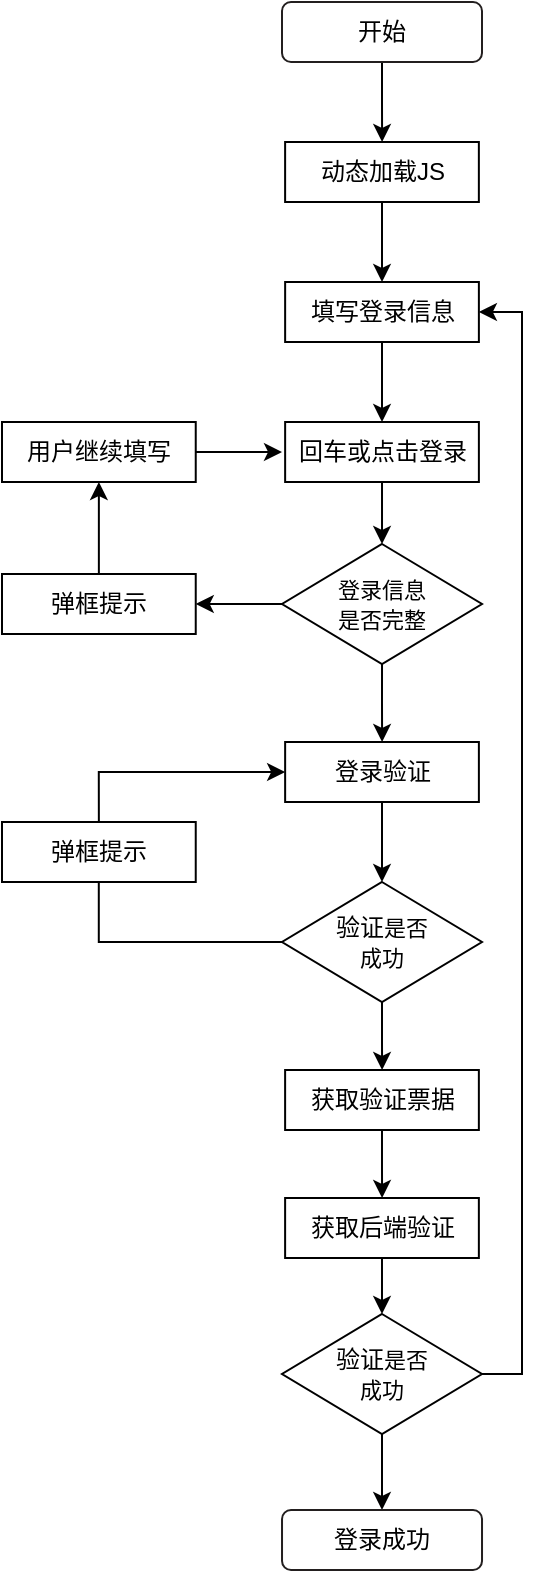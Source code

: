 <mxfile version="21.0.10" type="github"><diagram name="第 1 页" id="4E0xQ6_042paJjNKjndj"><mxGraphModel dx="574" dy="283" grid="1" gridSize="10" guides="1" tooltips="1" connect="1" arrows="1" fold="1" page="1" pageScale="1" pageWidth="827" pageHeight="1169" math="0" shadow="0"><root><mxCell id="0"/><mxCell id="1" parent="0"/><mxCell id="2JUTfZ1AsrOsC6TCc1Ma-3" style="edgeStyle=orthogonalEdgeStyle;rounded=0;orthogonalLoop=1;jettySize=auto;html=1;exitX=0.5;exitY=1;exitDx=0;exitDy=0;" edge="1" parent="1" source="2JUTfZ1AsrOsC6TCc1Ma-1" target="2JUTfZ1AsrOsC6TCc1Ma-2"><mxGeometry relative="1" as="geometry"/></mxCell><mxCell id="2JUTfZ1AsrOsC6TCc1Ma-1" value="开始" style="rounded=1;whiteSpace=wrap;html=1;strokeWidth=1;strokeColor=#231f1f;" vertex="1" parent="1"><mxGeometry x="340" y="96" width="100" height="30" as="geometry"/></mxCell><mxCell id="2JUTfZ1AsrOsC6TCc1Ma-40" style="edgeStyle=orthogonalEdgeStyle;rounded=0;orthogonalLoop=1;jettySize=auto;html=1;exitX=0.5;exitY=1;exitDx=0;exitDy=0;entryX=0.5;entryY=0;entryDx=0;entryDy=0;" edge="1" parent="1" source="2JUTfZ1AsrOsC6TCc1Ma-2" target="2JUTfZ1AsrOsC6TCc1Ma-37"><mxGeometry relative="1" as="geometry"/></mxCell><mxCell id="2JUTfZ1AsrOsC6TCc1Ma-2" value="动态加载JS" style="rounded=0;whiteSpace=wrap;html=1;" vertex="1" parent="1"><mxGeometry x="341.56" y="166" width="96.87" height="30" as="geometry"/></mxCell><mxCell id="2JUTfZ1AsrOsC6TCc1Ma-8" style="edgeStyle=orthogonalEdgeStyle;rounded=0;orthogonalLoop=1;jettySize=auto;html=1;exitX=0.5;exitY=1;exitDx=0;exitDy=0;entryX=0.5;entryY=0;entryDx=0;entryDy=0;" edge="1" parent="1" source="2JUTfZ1AsrOsC6TCc1Ma-5" target="2JUTfZ1AsrOsC6TCc1Ma-7"><mxGeometry relative="1" as="geometry"/></mxCell><mxCell id="2JUTfZ1AsrOsC6TCc1Ma-5" value="回车或点击登录" style="rounded=0;whiteSpace=wrap;html=1;" vertex="1" parent="1"><mxGeometry x="341.57" y="306" width="96.87" height="30" as="geometry"/></mxCell><mxCell id="2JUTfZ1AsrOsC6TCc1Ma-11" style="edgeStyle=orthogonalEdgeStyle;rounded=0;orthogonalLoop=1;jettySize=auto;html=1;exitX=0;exitY=0.5;exitDx=0;exitDy=0;entryX=1;entryY=0.5;entryDx=0;entryDy=0;" edge="1" parent="1" source="2JUTfZ1AsrOsC6TCc1Ma-7" target="2JUTfZ1AsrOsC6TCc1Ma-9"><mxGeometry relative="1" as="geometry"/></mxCell><mxCell id="2JUTfZ1AsrOsC6TCc1Ma-17" style="edgeStyle=orthogonalEdgeStyle;rounded=0;orthogonalLoop=1;jettySize=auto;html=1;exitX=0.5;exitY=1;exitDx=0;exitDy=0;" edge="1" parent="1" source="2JUTfZ1AsrOsC6TCc1Ma-7" target="2JUTfZ1AsrOsC6TCc1Ma-16"><mxGeometry relative="1" as="geometry"/></mxCell><mxCell id="2JUTfZ1AsrOsC6TCc1Ma-7" value="&lt;font style=&quot;font-size: 11px;&quot;&gt;登录信息&lt;br&gt;是否完整&lt;/font&gt;" style="rhombus;whiteSpace=wrap;html=1;" vertex="1" parent="1"><mxGeometry x="340.01" y="367" width="100" height="60" as="geometry"/></mxCell><mxCell id="2JUTfZ1AsrOsC6TCc1Ma-12" style="edgeStyle=orthogonalEdgeStyle;rounded=0;orthogonalLoop=1;jettySize=auto;html=1;exitX=0.5;exitY=0;exitDx=0;exitDy=0;entryX=0.5;entryY=1;entryDx=0;entryDy=0;" edge="1" parent="1" source="2JUTfZ1AsrOsC6TCc1Ma-9" target="2JUTfZ1AsrOsC6TCc1Ma-10"><mxGeometry relative="1" as="geometry"/></mxCell><mxCell id="2JUTfZ1AsrOsC6TCc1Ma-9" value="弹框提示" style="rounded=0;whiteSpace=wrap;html=1;" vertex="1" parent="1"><mxGeometry x="200" y="382" width="96.87" height="30" as="geometry"/></mxCell><mxCell id="2JUTfZ1AsrOsC6TCc1Ma-15" style="edgeStyle=orthogonalEdgeStyle;rounded=0;orthogonalLoop=1;jettySize=auto;html=1;exitX=1;exitY=0.5;exitDx=0;exitDy=0;" edge="1" parent="1" source="2JUTfZ1AsrOsC6TCc1Ma-10"><mxGeometry relative="1" as="geometry"><mxPoint x="340" y="321.048" as="targetPoint"/></mxGeometry></mxCell><mxCell id="2JUTfZ1AsrOsC6TCc1Ma-10" value="用户继续填写" style="rounded=0;whiteSpace=wrap;html=1;" vertex="1" parent="1"><mxGeometry x="200" y="306" width="96.87" height="30" as="geometry"/></mxCell><mxCell id="2JUTfZ1AsrOsC6TCc1Ma-21" style="edgeStyle=orthogonalEdgeStyle;rounded=0;orthogonalLoop=1;jettySize=auto;html=1;exitX=0.5;exitY=1;exitDx=0;exitDy=0;entryX=0.5;entryY=0;entryDx=0;entryDy=0;" edge="1" parent="1" source="2JUTfZ1AsrOsC6TCc1Ma-16" target="2JUTfZ1AsrOsC6TCc1Ma-20"><mxGeometry relative="1" as="geometry"/></mxCell><mxCell id="2JUTfZ1AsrOsC6TCc1Ma-16" value="登录验证" style="rounded=0;whiteSpace=wrap;html=1;" vertex="1" parent="1"><mxGeometry x="341.57" y="466" width="96.87" height="30" as="geometry"/></mxCell><mxCell id="2JUTfZ1AsrOsC6TCc1Ma-30" style="edgeStyle=orthogonalEdgeStyle;rounded=0;orthogonalLoop=1;jettySize=auto;html=1;exitX=0;exitY=0.5;exitDx=0;exitDy=0;entryX=0.5;entryY=1;entryDx=0;entryDy=0;" edge="1" parent="1" source="2JUTfZ1AsrOsC6TCc1Ma-20" target="2JUTfZ1AsrOsC6TCc1Ma-24"><mxGeometry relative="1" as="geometry"/></mxCell><mxCell id="2JUTfZ1AsrOsC6TCc1Ma-31" style="edgeStyle=orthogonalEdgeStyle;rounded=0;orthogonalLoop=1;jettySize=auto;html=1;exitX=0.5;exitY=1;exitDx=0;exitDy=0;" edge="1" parent="1" source="2JUTfZ1AsrOsC6TCc1Ma-20" target="2JUTfZ1AsrOsC6TCc1Ma-22"><mxGeometry relative="1" as="geometry"/></mxCell><mxCell id="2JUTfZ1AsrOsC6TCc1Ma-20" value="验证&lt;span style=&quot;font-size: 11px;&quot;&gt;是否&lt;/span&gt;&lt;span style=&quot;font-size: 11px;&quot;&gt;&lt;br&gt;成功&lt;/span&gt;" style="rhombus;whiteSpace=wrap;html=1;" vertex="1" parent="1"><mxGeometry x="340" y="536" width="100" height="60" as="geometry"/></mxCell><mxCell id="2JUTfZ1AsrOsC6TCc1Ma-33" style="edgeStyle=orthogonalEdgeStyle;rounded=0;orthogonalLoop=1;jettySize=auto;html=1;exitX=0.5;exitY=1;exitDx=0;exitDy=0;" edge="1" parent="1" source="2JUTfZ1AsrOsC6TCc1Ma-22" target="2JUTfZ1AsrOsC6TCc1Ma-32"><mxGeometry relative="1" as="geometry"/></mxCell><mxCell id="2JUTfZ1AsrOsC6TCc1Ma-22" value="获取验证票据" style="rounded=0;whiteSpace=wrap;html=1;" vertex="1" parent="1"><mxGeometry x="341.56" y="630" width="96.87" height="30" as="geometry"/></mxCell><mxCell id="2JUTfZ1AsrOsC6TCc1Ma-29" style="edgeStyle=orthogonalEdgeStyle;rounded=0;orthogonalLoop=1;jettySize=auto;html=1;exitX=0.5;exitY=0;exitDx=0;exitDy=0;entryX=0;entryY=0.5;entryDx=0;entryDy=0;" edge="1" parent="1" source="2JUTfZ1AsrOsC6TCc1Ma-24" target="2JUTfZ1AsrOsC6TCc1Ma-16"><mxGeometry relative="1" as="geometry"/></mxCell><mxCell id="2JUTfZ1AsrOsC6TCc1Ma-24" value="弹框提示" style="rounded=0;whiteSpace=wrap;html=1;" vertex="1" parent="1"><mxGeometry x="200" y="506" width="96.87" height="30" as="geometry"/></mxCell><mxCell id="2JUTfZ1AsrOsC6TCc1Ma-35" style="edgeStyle=orthogonalEdgeStyle;rounded=0;orthogonalLoop=1;jettySize=auto;html=1;exitX=0.5;exitY=1;exitDx=0;exitDy=0;entryX=0.5;entryY=0;entryDx=0;entryDy=0;" edge="1" parent="1" source="2JUTfZ1AsrOsC6TCc1Ma-32" target="2JUTfZ1AsrOsC6TCc1Ma-34"><mxGeometry relative="1" as="geometry"/></mxCell><mxCell id="2JUTfZ1AsrOsC6TCc1Ma-32" value="获取后端验证" style="rounded=0;whiteSpace=wrap;html=1;" vertex="1" parent="1"><mxGeometry x="341.56" y="694" width="96.87" height="30" as="geometry"/></mxCell><mxCell id="2JUTfZ1AsrOsC6TCc1Ma-39" style="edgeStyle=orthogonalEdgeStyle;rounded=0;orthogonalLoop=1;jettySize=auto;html=1;exitX=1;exitY=0.5;exitDx=0;exitDy=0;entryX=1;entryY=0.5;entryDx=0;entryDy=0;" edge="1" parent="1" source="2JUTfZ1AsrOsC6TCc1Ma-34" target="2JUTfZ1AsrOsC6TCc1Ma-37"><mxGeometry relative="1" as="geometry"/></mxCell><mxCell id="2JUTfZ1AsrOsC6TCc1Ma-43" value="" style="edgeStyle=orthogonalEdgeStyle;rounded=0;orthogonalLoop=1;jettySize=auto;html=1;" edge="1" parent="1" source="2JUTfZ1AsrOsC6TCc1Ma-34" target="2JUTfZ1AsrOsC6TCc1Ma-42"><mxGeometry relative="1" as="geometry"/></mxCell><mxCell id="2JUTfZ1AsrOsC6TCc1Ma-34" value="验证&lt;span style=&quot;font-size: 11px;&quot;&gt;是否&lt;/span&gt;&lt;span style=&quot;font-size: 11px;&quot;&gt;&lt;br&gt;成功&lt;/span&gt;" style="rhombus;whiteSpace=wrap;html=1;" vertex="1" parent="1"><mxGeometry x="340" y="752" width="100" height="60" as="geometry"/></mxCell><mxCell id="2JUTfZ1AsrOsC6TCc1Ma-38" style="edgeStyle=orthogonalEdgeStyle;rounded=0;orthogonalLoop=1;jettySize=auto;html=1;exitX=0.5;exitY=1;exitDx=0;exitDy=0;entryX=0.5;entryY=0;entryDx=0;entryDy=0;" edge="1" parent="1" source="2JUTfZ1AsrOsC6TCc1Ma-37" target="2JUTfZ1AsrOsC6TCc1Ma-5"><mxGeometry relative="1" as="geometry"/></mxCell><mxCell id="2JUTfZ1AsrOsC6TCc1Ma-37" value="填写登录信息" style="rounded=0;whiteSpace=wrap;html=1;" vertex="1" parent="1"><mxGeometry x="341.57" y="236" width="96.87" height="30" as="geometry"/></mxCell><mxCell id="2JUTfZ1AsrOsC6TCc1Ma-42" value="登录成功" style="rounded=1;whiteSpace=wrap;html=1;strokeWidth=1;strokeColor=#231f1f;" vertex="1" parent="1"><mxGeometry x="340.01" y="850" width="100" height="30" as="geometry"/></mxCell></root></mxGraphModel></diagram></mxfile>